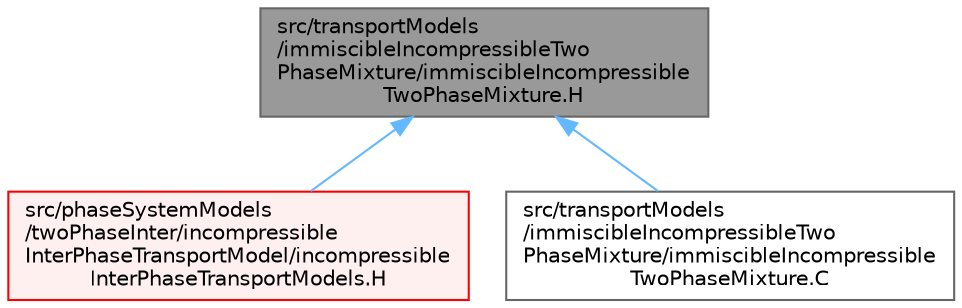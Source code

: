 digraph "src/transportModels/immiscibleIncompressibleTwoPhaseMixture/immiscibleIncompressibleTwoPhaseMixture.H"
{
 // LATEX_PDF_SIZE
  bgcolor="transparent";
  edge [fontname=Helvetica,fontsize=10,labelfontname=Helvetica,labelfontsize=10];
  node [fontname=Helvetica,fontsize=10,shape=box,height=0.2,width=0.4];
  Node1 [id="Node000001",label="src/transportModels\l/immiscibleIncompressibleTwo\lPhaseMixture/immiscibleIncompressible\lTwoPhaseMixture.H",height=0.2,width=0.4,color="gray40", fillcolor="grey60", style="filled", fontcolor="black",tooltip=" "];
  Node1 -> Node2 [id="edge1_Node000001_Node000002",dir="back",color="steelblue1",style="solid",tooltip=" "];
  Node2 [id="Node000002",label="src/phaseSystemModels\l/twoPhaseInter/incompressible\lInterPhaseTransportModel/incompressible\lInterPhaseTransportModels.H",height=0.2,width=0.4,color="red", fillcolor="#FFF0F0", style="filled",URL="$incompressibleInterPhaseTransportModels_8H.html",tooltip=" "];
  Node1 -> Node4 [id="edge2_Node000001_Node000004",dir="back",color="steelblue1",style="solid",tooltip=" "];
  Node4 [id="Node000004",label="src/transportModels\l/immiscibleIncompressibleTwo\lPhaseMixture/immiscibleIncompressible\lTwoPhaseMixture.C",height=0.2,width=0.4,color="grey40", fillcolor="white", style="filled",URL="$immiscibleIncompressibleTwoPhaseMixture_8C.html",tooltip=" "];
}
